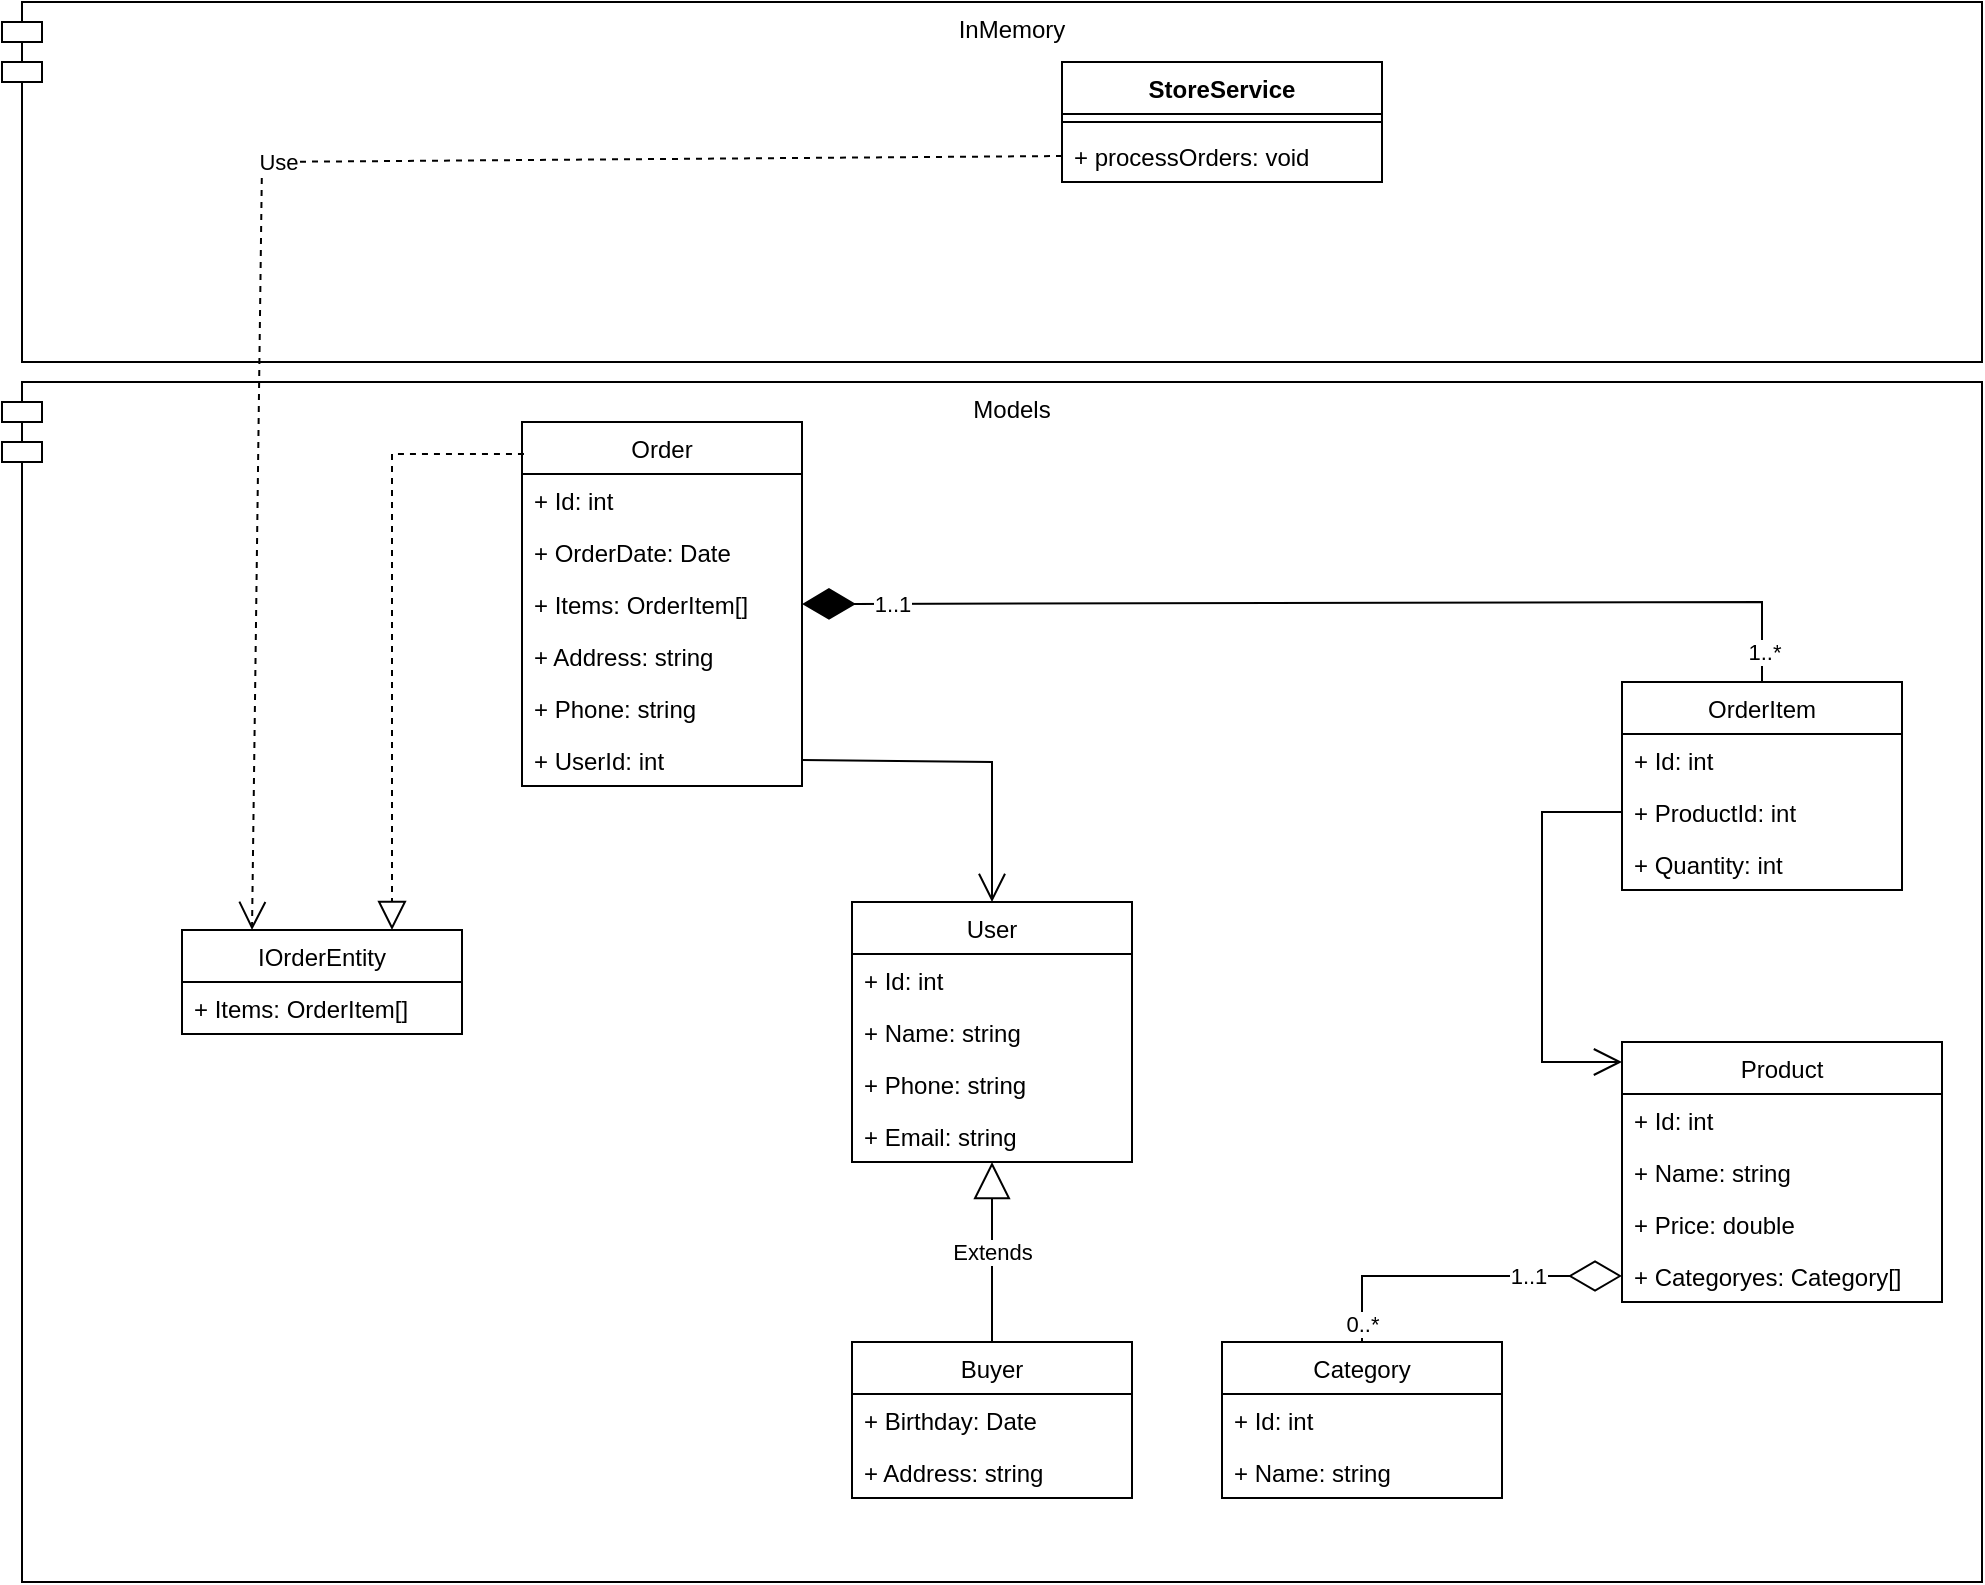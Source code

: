 <mxfile version="18.0.6" type="device"><diagram id="TITqM8s-QCMu2C2T7mse" name="Страница 1"><mxGraphModel dx="1328" dy="905" grid="1" gridSize="10" guides="1" tooltips="1" connect="1" arrows="1" fold="1" page="1" pageScale="1" pageWidth="1169" pageHeight="827" math="0" shadow="0"><root><mxCell id="0"/><mxCell id="1" parent="0"/><mxCell id="ljurLFVjaMuiOxLZXwmG-1" value="Models" style="shape=module;align=left;spacingLeft=20;align=center;verticalAlign=top;" vertex="1" parent="1"><mxGeometry x="30" y="200" width="990" height="600" as="geometry"/></mxCell><mxCell id="ljurLFVjaMuiOxLZXwmG-2" value="InMemory" style="shape=module;align=left;spacingLeft=20;align=center;verticalAlign=top;" vertex="1" parent="1"><mxGeometry x="30" y="10" width="990" height="180" as="geometry"/></mxCell><mxCell id="ljurLFVjaMuiOxLZXwmG-3" value="Product" style="swimlane;fontStyle=0;childLayout=stackLayout;horizontal=1;startSize=26;fillColor=none;horizontalStack=0;resizeParent=1;resizeParentMax=0;resizeLast=0;collapsible=1;marginBottom=0;" vertex="1" parent="1"><mxGeometry x="840" y="530" width="160" height="130" as="geometry"/></mxCell><mxCell id="ljurLFVjaMuiOxLZXwmG-4" value="+ Id: int" style="text;strokeColor=none;fillColor=none;align=left;verticalAlign=top;spacingLeft=4;spacingRight=4;overflow=hidden;rotatable=0;points=[[0,0.5],[1,0.5]];portConstraint=eastwest;" vertex="1" parent="ljurLFVjaMuiOxLZXwmG-3"><mxGeometry y="26" width="160" height="26" as="geometry"/></mxCell><mxCell id="ljurLFVjaMuiOxLZXwmG-5" value="+ Name: string" style="text;strokeColor=none;fillColor=none;align=left;verticalAlign=top;spacingLeft=4;spacingRight=4;overflow=hidden;rotatable=0;points=[[0,0.5],[1,0.5]];portConstraint=eastwest;" vertex="1" parent="ljurLFVjaMuiOxLZXwmG-3"><mxGeometry y="52" width="160" height="26" as="geometry"/></mxCell><mxCell id="ljurLFVjaMuiOxLZXwmG-6" value="+ Price: double" style="text;strokeColor=none;fillColor=none;align=left;verticalAlign=top;spacingLeft=4;spacingRight=4;overflow=hidden;rotatable=0;points=[[0,0.5],[1,0.5]];portConstraint=eastwest;" vertex="1" parent="ljurLFVjaMuiOxLZXwmG-3"><mxGeometry y="78" width="160" height="26" as="geometry"/></mxCell><mxCell id="ljurLFVjaMuiOxLZXwmG-7" value="+ Categoryes: Category[]" style="text;strokeColor=none;fillColor=none;align=left;verticalAlign=top;spacingLeft=4;spacingRight=4;overflow=hidden;rotatable=0;points=[[0,0.5],[1,0.5]];portConstraint=eastwest;" vertex="1" parent="ljurLFVjaMuiOxLZXwmG-3"><mxGeometry y="104" width="160" height="26" as="geometry"/></mxCell><mxCell id="ljurLFVjaMuiOxLZXwmG-8" value="Category" style="swimlane;fontStyle=0;childLayout=stackLayout;horizontal=1;startSize=26;fillColor=none;horizontalStack=0;resizeParent=1;resizeParentMax=0;resizeLast=0;collapsible=1;marginBottom=0;" vertex="1" parent="1"><mxGeometry x="640" y="680" width="140" height="78" as="geometry"/></mxCell><mxCell id="ljurLFVjaMuiOxLZXwmG-9" value="+ Id: int" style="text;strokeColor=none;fillColor=none;align=left;verticalAlign=top;spacingLeft=4;spacingRight=4;overflow=hidden;rotatable=0;points=[[0,0.5],[1,0.5]];portConstraint=eastwest;" vertex="1" parent="ljurLFVjaMuiOxLZXwmG-8"><mxGeometry y="26" width="140" height="26" as="geometry"/></mxCell><mxCell id="ljurLFVjaMuiOxLZXwmG-10" value="+ Name: string" style="text;strokeColor=none;fillColor=none;align=left;verticalAlign=top;spacingLeft=4;spacingRight=4;overflow=hidden;rotatable=0;points=[[0,0.5],[1,0.5]];portConstraint=eastwest;" vertex="1" parent="ljurLFVjaMuiOxLZXwmG-8"><mxGeometry y="52" width="140" height="26" as="geometry"/></mxCell><mxCell id="ljurLFVjaMuiOxLZXwmG-16" value="User" style="swimlane;fontStyle=0;childLayout=stackLayout;horizontal=1;startSize=26;fillColor=none;horizontalStack=0;resizeParent=1;resizeParentMax=0;resizeLast=0;collapsible=1;marginBottom=0;" vertex="1" parent="1"><mxGeometry x="455" y="460" width="140" height="130" as="geometry"/></mxCell><mxCell id="ljurLFVjaMuiOxLZXwmG-17" value="+ Id: int" style="text;strokeColor=none;fillColor=none;align=left;verticalAlign=top;spacingLeft=4;spacingRight=4;overflow=hidden;rotatable=0;points=[[0,0.5],[1,0.5]];portConstraint=eastwest;" vertex="1" parent="ljurLFVjaMuiOxLZXwmG-16"><mxGeometry y="26" width="140" height="26" as="geometry"/></mxCell><mxCell id="ljurLFVjaMuiOxLZXwmG-18" value="+ Name: string" style="text;strokeColor=none;fillColor=none;align=left;verticalAlign=top;spacingLeft=4;spacingRight=4;overflow=hidden;rotatable=0;points=[[0,0.5],[1,0.5]];portConstraint=eastwest;" vertex="1" parent="ljurLFVjaMuiOxLZXwmG-16"><mxGeometry y="52" width="140" height="26" as="geometry"/></mxCell><mxCell id="ljurLFVjaMuiOxLZXwmG-20" value="+ Phone: string" style="text;strokeColor=none;fillColor=none;align=left;verticalAlign=top;spacingLeft=4;spacingRight=4;overflow=hidden;rotatable=0;points=[[0,0.5],[1,0.5]];portConstraint=eastwest;" vertex="1" parent="ljurLFVjaMuiOxLZXwmG-16"><mxGeometry y="78" width="140" height="26" as="geometry"/></mxCell><mxCell id="ljurLFVjaMuiOxLZXwmG-21" value="+ Email: string" style="text;strokeColor=none;fillColor=none;align=left;verticalAlign=top;spacingLeft=4;spacingRight=4;overflow=hidden;rotatable=0;points=[[0,0.5],[1,0.5]];portConstraint=eastwest;" vertex="1" parent="ljurLFVjaMuiOxLZXwmG-16"><mxGeometry y="104" width="140" height="26" as="geometry"/></mxCell><mxCell id="ljurLFVjaMuiOxLZXwmG-22" value="Buyer" style="swimlane;fontStyle=0;childLayout=stackLayout;horizontal=1;startSize=26;fillColor=none;horizontalStack=0;resizeParent=1;resizeParentMax=0;resizeLast=0;collapsible=1;marginBottom=0;" vertex="1" parent="1"><mxGeometry x="455" y="680" width="140" height="78" as="geometry"/></mxCell><mxCell id="ljurLFVjaMuiOxLZXwmG-23" value="+ Birthday: Date" style="text;strokeColor=none;fillColor=none;align=left;verticalAlign=top;spacingLeft=4;spacingRight=4;overflow=hidden;rotatable=0;points=[[0,0.5],[1,0.5]];portConstraint=eastwest;" vertex="1" parent="ljurLFVjaMuiOxLZXwmG-22"><mxGeometry y="26" width="140" height="26" as="geometry"/></mxCell><mxCell id="ljurLFVjaMuiOxLZXwmG-24" value="+ Address: string" style="text;strokeColor=none;fillColor=none;align=left;verticalAlign=top;spacingLeft=4;spacingRight=4;overflow=hidden;rotatable=0;points=[[0,0.5],[1,0.5]];portConstraint=eastwest;" vertex="1" parent="ljurLFVjaMuiOxLZXwmG-22"><mxGeometry y="52" width="140" height="26" as="geometry"/></mxCell><mxCell id="ljurLFVjaMuiOxLZXwmG-26" value="Extends" style="endArrow=block;endSize=16;endFill=0;html=1;rounded=0;exitX=0.5;exitY=0;exitDx=0;exitDy=0;" edge="1" parent="1" source="ljurLFVjaMuiOxLZXwmG-22" target="ljurLFVjaMuiOxLZXwmG-21"><mxGeometry width="160" relative="1" as="geometry"><mxPoint x="280" y="340" as="sourcePoint"/><mxPoint x="440" y="340" as="targetPoint"/></mxGeometry></mxCell><mxCell id="ljurLFVjaMuiOxLZXwmG-28" value="OrderItem" style="swimlane;fontStyle=0;childLayout=stackLayout;horizontal=1;startSize=26;fillColor=none;horizontalStack=0;resizeParent=1;resizeParentMax=0;resizeLast=0;collapsible=1;marginBottom=0;" vertex="1" parent="1"><mxGeometry x="840" y="350" width="140" height="104" as="geometry"/></mxCell><mxCell id="ljurLFVjaMuiOxLZXwmG-29" value="+ Id: int" style="text;strokeColor=none;fillColor=none;align=left;verticalAlign=top;spacingLeft=4;spacingRight=4;overflow=hidden;rotatable=0;points=[[0,0.5],[1,0.5]];portConstraint=eastwest;" vertex="1" parent="ljurLFVjaMuiOxLZXwmG-28"><mxGeometry y="26" width="140" height="26" as="geometry"/></mxCell><mxCell id="ljurLFVjaMuiOxLZXwmG-30" value="+ ProductId: int" style="text;strokeColor=none;fillColor=none;align=left;verticalAlign=top;spacingLeft=4;spacingRight=4;overflow=hidden;rotatable=0;points=[[0,0.5],[1,0.5]];portConstraint=eastwest;" vertex="1" parent="ljurLFVjaMuiOxLZXwmG-28"><mxGeometry y="52" width="140" height="26" as="geometry"/></mxCell><mxCell id="ljurLFVjaMuiOxLZXwmG-31" value="+ Quantity: int" style="text;strokeColor=none;fillColor=none;align=left;verticalAlign=top;spacingLeft=4;spacingRight=4;overflow=hidden;rotatable=0;points=[[0,0.5],[1,0.5]];portConstraint=eastwest;" vertex="1" parent="ljurLFVjaMuiOxLZXwmG-28"><mxGeometry y="78" width="140" height="26" as="geometry"/></mxCell><mxCell id="ljurLFVjaMuiOxLZXwmG-32" value="" style="endArrow=open;endFill=1;endSize=12;html=1;rounded=0;exitX=0;exitY=0.5;exitDx=0;exitDy=0;" edge="1" parent="1" source="ljurLFVjaMuiOxLZXwmG-30"><mxGeometry width="160" relative="1" as="geometry"><mxPoint x="670" y="470" as="sourcePoint"/><mxPoint x="840" y="540" as="targetPoint"/><Array as="points"><mxPoint x="800" y="415"/><mxPoint x="800" y="540"/></Array></mxGeometry></mxCell><mxCell id="ljurLFVjaMuiOxLZXwmG-33" value="" style="endArrow=diamondThin;endFill=0;endSize=24;html=1;rounded=0;entryX=0;entryY=0.5;entryDx=0;entryDy=0;exitX=0.5;exitY=0;exitDx=0;exitDy=0;" edge="1" parent="1" source="ljurLFVjaMuiOxLZXwmG-8" target="ljurLFVjaMuiOxLZXwmG-7"><mxGeometry width="160" relative="1" as="geometry"><mxPoint x="640" y="640" as="sourcePoint"/><mxPoint x="800" y="640" as="targetPoint"/><Array as="points"><mxPoint x="710" y="647"/></Array></mxGeometry></mxCell><mxCell id="ljurLFVjaMuiOxLZXwmG-34" value="1..1" style="edgeLabel;html=1;align=center;verticalAlign=middle;resizable=0;points=[];" vertex="1" connectable="0" parent="ljurLFVjaMuiOxLZXwmG-33"><mxGeometry x="0.423" relative="1" as="geometry"><mxPoint as="offset"/></mxGeometry></mxCell><mxCell id="ljurLFVjaMuiOxLZXwmG-35" value="0..*" style="edgeLabel;html=1;align=center;verticalAlign=middle;resizable=0;points=[];" vertex="1" connectable="0" parent="ljurLFVjaMuiOxLZXwmG-33"><mxGeometry x="-0.883" relative="1" as="geometry"><mxPoint as="offset"/></mxGeometry></mxCell><mxCell id="ljurLFVjaMuiOxLZXwmG-36" value="Order" style="swimlane;fontStyle=0;childLayout=stackLayout;horizontal=1;startSize=26;fillColor=none;horizontalStack=0;resizeParent=1;resizeParentMax=0;resizeLast=0;collapsible=1;marginBottom=0;" vertex="1" parent="1"><mxGeometry x="290" y="220" width="140" height="182" as="geometry"/></mxCell><mxCell id="ljurLFVjaMuiOxLZXwmG-37" value="+ Id: int" style="text;strokeColor=none;fillColor=none;align=left;verticalAlign=top;spacingLeft=4;spacingRight=4;overflow=hidden;rotatable=0;points=[[0,0.5],[1,0.5]];portConstraint=eastwest;" vertex="1" parent="ljurLFVjaMuiOxLZXwmG-36"><mxGeometry y="26" width="140" height="26" as="geometry"/></mxCell><mxCell id="ljurLFVjaMuiOxLZXwmG-38" value="+ OrderDate: Date" style="text;strokeColor=none;fillColor=none;align=left;verticalAlign=top;spacingLeft=4;spacingRight=4;overflow=hidden;rotatable=0;points=[[0,0.5],[1,0.5]];portConstraint=eastwest;" vertex="1" parent="ljurLFVjaMuiOxLZXwmG-36"><mxGeometry y="52" width="140" height="26" as="geometry"/></mxCell><mxCell id="ljurLFVjaMuiOxLZXwmG-43" value="+ Items: OrderItem[]" style="text;strokeColor=none;fillColor=none;align=left;verticalAlign=top;spacingLeft=4;spacingRight=4;overflow=hidden;rotatable=0;points=[[0,0.5],[1,0.5]];portConstraint=eastwest;" vertex="1" parent="ljurLFVjaMuiOxLZXwmG-36"><mxGeometry y="78" width="140" height="26" as="geometry"/></mxCell><mxCell id="ljurLFVjaMuiOxLZXwmG-39" value="+ Address: string" style="text;strokeColor=none;fillColor=none;align=left;verticalAlign=top;spacingLeft=4;spacingRight=4;overflow=hidden;rotatable=0;points=[[0,0.5],[1,0.5]];portConstraint=eastwest;" vertex="1" parent="ljurLFVjaMuiOxLZXwmG-36"><mxGeometry y="104" width="140" height="26" as="geometry"/></mxCell><mxCell id="ljurLFVjaMuiOxLZXwmG-40" value="+ Phone: string" style="text;strokeColor=none;fillColor=none;align=left;verticalAlign=top;spacingLeft=4;spacingRight=4;overflow=hidden;rotatable=0;points=[[0,0.5],[1,0.5]];portConstraint=eastwest;" vertex="1" parent="ljurLFVjaMuiOxLZXwmG-36"><mxGeometry y="130" width="140" height="26" as="geometry"/></mxCell><mxCell id="ljurLFVjaMuiOxLZXwmG-41" value="+ UserId: int" style="text;strokeColor=none;fillColor=none;align=left;verticalAlign=top;spacingLeft=4;spacingRight=4;overflow=hidden;rotatable=0;points=[[0,0.5],[1,0.5]];portConstraint=eastwest;" vertex="1" parent="ljurLFVjaMuiOxLZXwmG-36"><mxGeometry y="156" width="140" height="26" as="geometry"/></mxCell><mxCell id="ljurLFVjaMuiOxLZXwmG-42" value="" style="endArrow=open;endFill=1;endSize=12;html=1;rounded=0;exitX=1;exitY=0.5;exitDx=0;exitDy=0;entryX=0.5;entryY=0;entryDx=0;entryDy=0;" edge="1" parent="1" source="ljurLFVjaMuiOxLZXwmG-41" target="ljurLFVjaMuiOxLZXwmG-16"><mxGeometry width="160" relative="1" as="geometry"><mxPoint x="500" y="400" as="sourcePoint"/><mxPoint x="660" y="400" as="targetPoint"/><Array as="points"><mxPoint x="525" y="390"/></Array></mxGeometry></mxCell><mxCell id="ljurLFVjaMuiOxLZXwmG-47" value="" style="endArrow=diamondThin;endFill=1;endSize=24;html=1;rounded=0;entryX=1;entryY=0.5;entryDx=0;entryDy=0;exitX=0.5;exitY=0;exitDx=0;exitDy=0;" edge="1" parent="1" source="ljurLFVjaMuiOxLZXwmG-28" target="ljurLFVjaMuiOxLZXwmG-43"><mxGeometry width="160" relative="1" as="geometry"><mxPoint x="760" y="270" as="sourcePoint"/><mxPoint x="920" y="270" as="targetPoint"/><Array as="points"><mxPoint x="910" y="310"/></Array></mxGeometry></mxCell><mxCell id="ljurLFVjaMuiOxLZXwmG-48" value="1..1" style="edgeLabel;html=1;align=center;verticalAlign=middle;resizable=0;points=[];" vertex="1" connectable="0" parent="ljurLFVjaMuiOxLZXwmG-47"><mxGeometry x="0.828" relative="1" as="geometry"><mxPoint as="offset"/></mxGeometry></mxCell><mxCell id="ljurLFVjaMuiOxLZXwmG-49" value="1..*" style="edgeLabel;html=1;align=center;verticalAlign=middle;resizable=0;points=[];" vertex="1" connectable="0" parent="ljurLFVjaMuiOxLZXwmG-47"><mxGeometry x="-0.942" y="-1" relative="1" as="geometry"><mxPoint as="offset"/></mxGeometry></mxCell><mxCell id="ljurLFVjaMuiOxLZXwmG-50" value="StoreService" style="swimlane;fontStyle=1;align=center;verticalAlign=top;childLayout=stackLayout;horizontal=1;startSize=26;horizontalStack=0;resizeParent=1;resizeParentMax=0;resizeLast=0;collapsible=1;marginBottom=0;" vertex="1" parent="1"><mxGeometry x="560" y="40" width="160" height="60" as="geometry"/></mxCell><mxCell id="ljurLFVjaMuiOxLZXwmG-52" value="" style="line;strokeWidth=1;fillColor=none;align=left;verticalAlign=middle;spacingTop=-1;spacingLeft=3;spacingRight=3;rotatable=0;labelPosition=right;points=[];portConstraint=eastwest;" vertex="1" parent="ljurLFVjaMuiOxLZXwmG-50"><mxGeometry y="26" width="160" height="8" as="geometry"/></mxCell><mxCell id="ljurLFVjaMuiOxLZXwmG-53" value="+ processOrders: void" style="text;strokeColor=none;fillColor=none;align=left;verticalAlign=top;spacingLeft=4;spacingRight=4;overflow=hidden;rotatable=0;points=[[0,0.5],[1,0.5]];portConstraint=eastwest;" vertex="1" parent="ljurLFVjaMuiOxLZXwmG-50"><mxGeometry y="34" width="160" height="26" as="geometry"/></mxCell><mxCell id="ljurLFVjaMuiOxLZXwmG-56" value="IOrderEntity" style="swimlane;fontStyle=0;childLayout=stackLayout;horizontal=1;startSize=26;fillColor=none;horizontalStack=0;resizeParent=1;resizeParentMax=0;resizeLast=0;collapsible=1;marginBottom=0;" vertex="1" parent="1"><mxGeometry x="120" y="474" width="140" height="52" as="geometry"/></mxCell><mxCell id="ljurLFVjaMuiOxLZXwmG-57" value="+ Items: OrderItem[]" style="text;strokeColor=none;fillColor=none;align=left;verticalAlign=top;spacingLeft=4;spacingRight=4;overflow=hidden;rotatable=0;points=[[0,0.5],[1,0.5]];portConstraint=eastwest;" vertex="1" parent="ljurLFVjaMuiOxLZXwmG-56"><mxGeometry y="26" width="140" height="26" as="geometry"/></mxCell><mxCell id="ljurLFVjaMuiOxLZXwmG-60" value="" style="endArrow=block;dashed=1;endFill=0;endSize=12;html=1;rounded=0;exitX=0.007;exitY=0.088;exitDx=0;exitDy=0;exitPerimeter=0;entryX=0.75;entryY=0;entryDx=0;entryDy=0;" edge="1" parent="1" source="ljurLFVjaMuiOxLZXwmG-36" target="ljurLFVjaMuiOxLZXwmG-56"><mxGeometry width="160" relative="1" as="geometry"><mxPoint x="230" y="440" as="sourcePoint"/><mxPoint x="390" y="440" as="targetPoint"/><Array as="points"><mxPoint x="225" y="236"/></Array></mxGeometry></mxCell><mxCell id="ljurLFVjaMuiOxLZXwmG-61" value="Use" style="endArrow=open;endSize=12;dashed=1;html=1;rounded=0;exitX=0;exitY=0.5;exitDx=0;exitDy=0;entryX=0.25;entryY=0;entryDx=0;entryDy=0;" edge="1" parent="1" source="ljurLFVjaMuiOxLZXwmG-53" target="ljurLFVjaMuiOxLZXwmG-56"><mxGeometry width="160" relative="1" as="geometry"><mxPoint x="210" y="610" as="sourcePoint"/><mxPoint x="370" y="610" as="targetPoint"/><Array as="points"><mxPoint x="160" y="90"/></Array></mxGeometry></mxCell></root></mxGraphModel></diagram></mxfile>